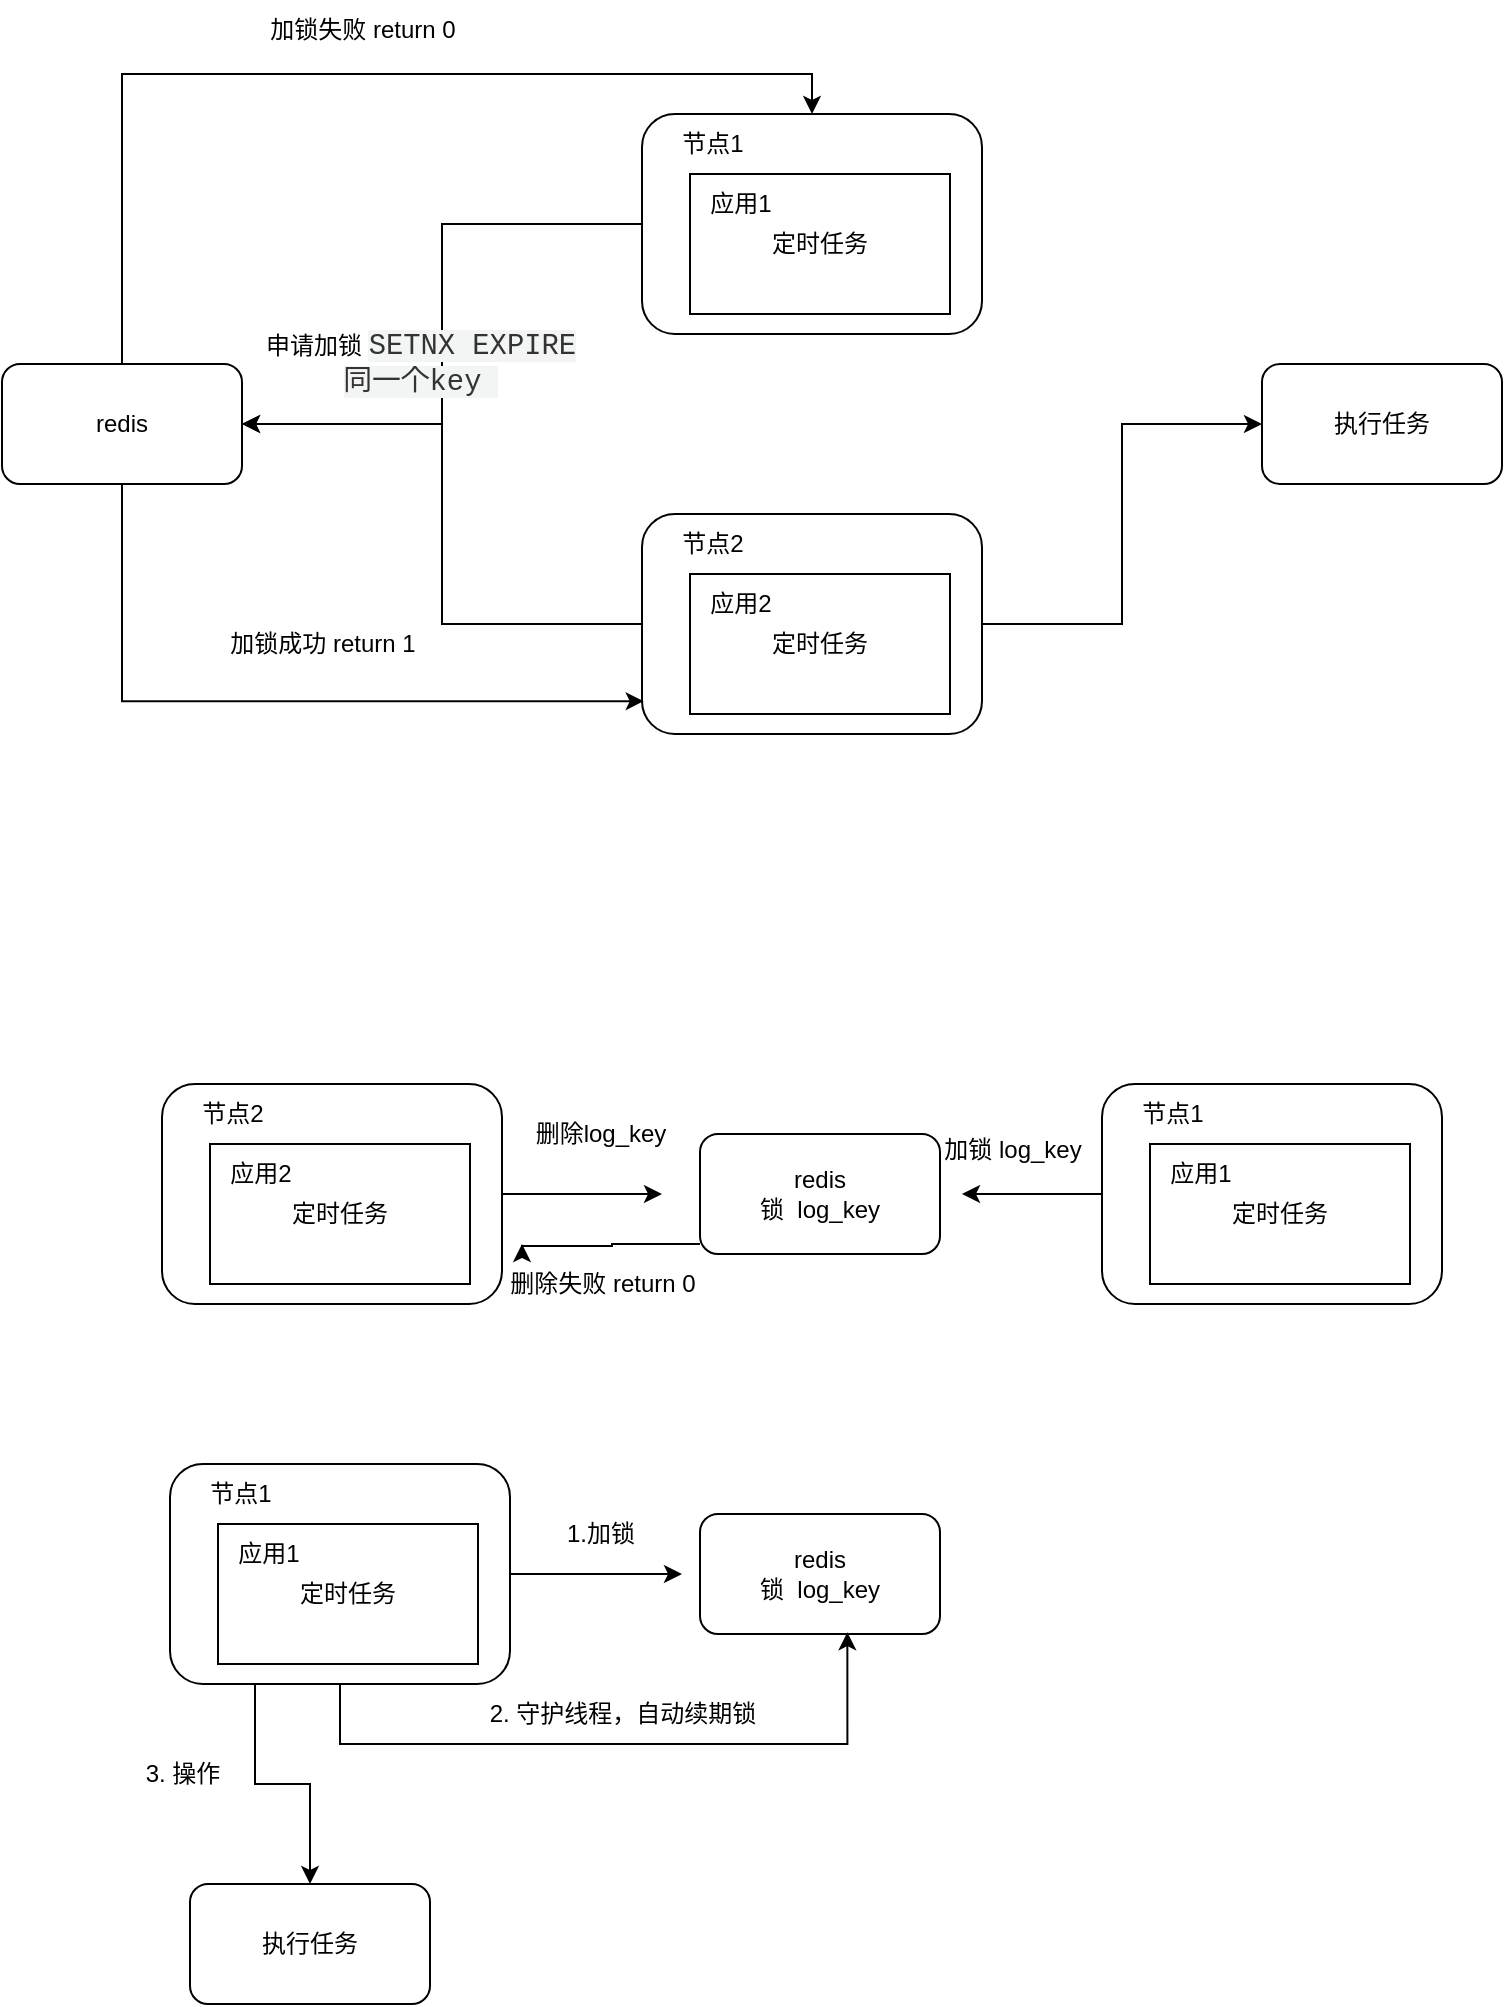 <mxfile version="24.7.8">
  <diagram name="第 1 页" id="EltKTUvm__uaeuwGis5l">
    <mxGraphModel dx="1259" dy="742" grid="1" gridSize="10" guides="1" tooltips="1" connect="1" arrows="1" fold="1" page="1" pageScale="1" pageWidth="827" pageHeight="1169" math="0" shadow="0">
      <root>
        <mxCell id="0" />
        <mxCell id="1" parent="0" />
        <mxCell id="e2IyEqRxlzGrDhG3BaMy-12" style="edgeStyle=orthogonalEdgeStyle;rounded=0;orthogonalLoop=1;jettySize=auto;html=1;entryX=1;entryY=0.5;entryDx=0;entryDy=0;" edge="1" parent="1" source="e2IyEqRxlzGrDhG3BaMy-1" target="e2IyEqRxlzGrDhG3BaMy-10">
          <mxGeometry relative="1" as="geometry" />
        </mxCell>
        <mxCell id="e2IyEqRxlzGrDhG3BaMy-1" value="" style="rounded=1;whiteSpace=wrap;html=1;" vertex="1" parent="1">
          <mxGeometry x="340" y="195" width="170" height="110" as="geometry" />
        </mxCell>
        <mxCell id="e2IyEqRxlzGrDhG3BaMy-2" value="节点1" style="text;html=1;align=center;verticalAlign=middle;resizable=0;points=[];autosize=1;strokeColor=none;fillColor=none;" vertex="1" parent="1">
          <mxGeometry x="350" y="195" width="50" height="30" as="geometry" />
        </mxCell>
        <mxCell id="e2IyEqRxlzGrDhG3BaMy-3" value="定时任务" style="rounded=0;whiteSpace=wrap;html=1;" vertex="1" parent="1">
          <mxGeometry x="364" y="225" width="130" height="70" as="geometry" />
        </mxCell>
        <mxCell id="e2IyEqRxlzGrDhG3BaMy-4" value="应用1" style="text;html=1;align=center;verticalAlign=middle;resizable=0;points=[];autosize=1;strokeColor=none;fillColor=none;" vertex="1" parent="1">
          <mxGeometry x="364" y="225" width="50" height="30" as="geometry" />
        </mxCell>
        <mxCell id="e2IyEqRxlzGrDhG3BaMy-11" style="edgeStyle=orthogonalEdgeStyle;rounded=0;orthogonalLoop=1;jettySize=auto;html=1;entryX=1;entryY=0.5;entryDx=0;entryDy=0;" edge="1" parent="1" source="e2IyEqRxlzGrDhG3BaMy-5" target="e2IyEqRxlzGrDhG3BaMy-10">
          <mxGeometry relative="1" as="geometry" />
        </mxCell>
        <mxCell id="e2IyEqRxlzGrDhG3BaMy-15" style="edgeStyle=orthogonalEdgeStyle;rounded=0;orthogonalLoop=1;jettySize=auto;html=1;entryX=0;entryY=0.5;entryDx=0;entryDy=0;" edge="1" parent="1" source="e2IyEqRxlzGrDhG3BaMy-5" target="e2IyEqRxlzGrDhG3BaMy-14">
          <mxGeometry relative="1" as="geometry" />
        </mxCell>
        <mxCell id="e2IyEqRxlzGrDhG3BaMy-5" value="" style="rounded=1;whiteSpace=wrap;html=1;" vertex="1" parent="1">
          <mxGeometry x="340" y="395" width="170" height="110" as="geometry" />
        </mxCell>
        <mxCell id="e2IyEqRxlzGrDhG3BaMy-6" value="节点2" style="text;html=1;align=center;verticalAlign=middle;resizable=0;points=[];autosize=1;strokeColor=none;fillColor=none;" vertex="1" parent="1">
          <mxGeometry x="350" y="395" width="50" height="30" as="geometry" />
        </mxCell>
        <mxCell id="e2IyEqRxlzGrDhG3BaMy-7" value="定时任务" style="rounded=0;whiteSpace=wrap;html=1;" vertex="1" parent="1">
          <mxGeometry x="364" y="425" width="130" height="70" as="geometry" />
        </mxCell>
        <mxCell id="e2IyEqRxlzGrDhG3BaMy-8" value="应用2" style="text;html=1;align=center;verticalAlign=middle;resizable=0;points=[];autosize=1;strokeColor=none;fillColor=none;" vertex="1" parent="1">
          <mxGeometry x="364" y="425" width="50" height="30" as="geometry" />
        </mxCell>
        <mxCell id="e2IyEqRxlzGrDhG3BaMy-19" style="edgeStyle=orthogonalEdgeStyle;rounded=0;orthogonalLoop=1;jettySize=auto;html=1;entryX=0.5;entryY=0;entryDx=0;entryDy=0;" edge="1" parent="1" source="e2IyEqRxlzGrDhG3BaMy-10" target="e2IyEqRxlzGrDhG3BaMy-1">
          <mxGeometry relative="1" as="geometry">
            <Array as="points">
              <mxPoint x="80" y="175" />
              <mxPoint x="425" y="175" />
            </Array>
          </mxGeometry>
        </mxCell>
        <mxCell id="e2IyEqRxlzGrDhG3BaMy-10" value="redis" style="rounded=1;whiteSpace=wrap;html=1;" vertex="1" parent="1">
          <mxGeometry x="20" y="320" width="120" height="60" as="geometry" />
        </mxCell>
        <mxCell id="e2IyEqRxlzGrDhG3BaMy-13" value="加锁成功 return 1" style="text;html=1;align=center;verticalAlign=middle;resizable=0;points=[];autosize=1;strokeColor=none;fillColor=none;" vertex="1" parent="1">
          <mxGeometry x="120" y="445" width="120" height="30" as="geometry" />
        </mxCell>
        <mxCell id="e2IyEqRxlzGrDhG3BaMy-14" value="执行任务" style="rounded=1;whiteSpace=wrap;html=1;" vertex="1" parent="1">
          <mxGeometry x="650" y="320" width="120" height="60" as="geometry" />
        </mxCell>
        <mxCell id="e2IyEqRxlzGrDhG3BaMy-16" value="申请加锁&amp;nbsp;&lt;span style=&quot;color: rgb(51, 51, 51); font-family: &amp;quot;Lucida Console&amp;quot;, Consolas, Courier, monospace; font-size: 14.4px; orphans: 4; text-align: left; text-wrap: wrap; background-color: rgb(243, 244, 244);&quot;&gt;SETNX&amp;nbsp;&lt;/span&gt;&lt;span style=&quot;color: rgb(51, 51, 51); font-family: &amp;quot;Lucida Console&amp;quot;, Consolas, Courier, monospace; font-size: 14.4px; orphans: 4; text-align: left; text-wrap: wrap; background-color: rgb(243, 244, 244);&quot;&gt;EXPIRE 同一个key&lt;/span&gt;&lt;span style=&quot;color: rgb(51, 51, 51); font-family: &amp;quot;Lucida Console&amp;quot;, Consolas, Courier, monospace; font-size: 14.4px; orphans: 4; text-align: left; text-wrap: wrap; background-color: rgb(243, 244, 244);&quot;&gt;&amp;nbsp;&lt;/span&gt;" style="text;html=1;align=center;verticalAlign=middle;resizable=0;points=[];autosize=1;strokeColor=none;fillColor=none;" vertex="1" parent="1">
          <mxGeometry x="94" y="305" width="270" height="30" as="geometry" />
        </mxCell>
        <mxCell id="e2IyEqRxlzGrDhG3BaMy-17" style="edgeStyle=orthogonalEdgeStyle;rounded=0;orthogonalLoop=1;jettySize=auto;html=1;entryX=0.005;entryY=0.851;entryDx=0;entryDy=0;entryPerimeter=0;" edge="1" parent="1" source="e2IyEqRxlzGrDhG3BaMy-10" target="e2IyEqRxlzGrDhG3BaMy-5">
          <mxGeometry relative="1" as="geometry">
            <Array as="points">
              <mxPoint x="80" y="489" />
            </Array>
          </mxGeometry>
        </mxCell>
        <mxCell id="e2IyEqRxlzGrDhG3BaMy-20" value="加锁失败 return 0" style="text;html=1;align=center;verticalAlign=middle;resizable=0;points=[];autosize=1;strokeColor=none;fillColor=none;" vertex="1" parent="1">
          <mxGeometry x="140" y="138" width="120" height="30" as="geometry" />
        </mxCell>
        <mxCell id="e2IyEqRxlzGrDhG3BaMy-33" style="edgeStyle=orthogonalEdgeStyle;rounded=0;orthogonalLoop=1;jettySize=auto;html=1;" edge="1" parent="1" source="e2IyEqRxlzGrDhG3BaMy-21">
          <mxGeometry relative="1" as="geometry">
            <mxPoint x="350" y="735" as="targetPoint" />
          </mxGeometry>
        </mxCell>
        <mxCell id="e2IyEqRxlzGrDhG3BaMy-21" value="" style="rounded=1;whiteSpace=wrap;html=1;" vertex="1" parent="1">
          <mxGeometry x="100" y="680" width="170" height="110" as="geometry" />
        </mxCell>
        <mxCell id="e2IyEqRxlzGrDhG3BaMy-22" value="节点2" style="text;html=1;align=center;verticalAlign=middle;resizable=0;points=[];autosize=1;strokeColor=none;fillColor=none;" vertex="1" parent="1">
          <mxGeometry x="110" y="680" width="50" height="30" as="geometry" />
        </mxCell>
        <mxCell id="e2IyEqRxlzGrDhG3BaMy-23" value="定时任务" style="rounded=0;whiteSpace=wrap;html=1;" vertex="1" parent="1">
          <mxGeometry x="124" y="710" width="130" height="70" as="geometry" />
        </mxCell>
        <mxCell id="e2IyEqRxlzGrDhG3BaMy-24" value="应用2" style="text;html=1;align=center;verticalAlign=middle;resizable=0;points=[];autosize=1;strokeColor=none;fillColor=none;" vertex="1" parent="1">
          <mxGeometry x="124" y="710" width="50" height="30" as="geometry" />
        </mxCell>
        <mxCell id="e2IyEqRxlzGrDhG3BaMy-36" style="edgeStyle=orthogonalEdgeStyle;rounded=0;orthogonalLoop=1;jettySize=auto;html=1;" edge="1" parent="1" source="e2IyEqRxlzGrDhG3BaMy-25">
          <mxGeometry relative="1" as="geometry">
            <mxPoint x="280" y="760" as="targetPoint" />
            <Array as="points">
              <mxPoint x="325" y="760" />
              <mxPoint x="325" y="761" />
            </Array>
          </mxGeometry>
        </mxCell>
        <mxCell id="e2IyEqRxlzGrDhG3BaMy-25" value="redis&lt;br&gt;锁&amp;nbsp;&lt;span style=&quot;text-wrap: nowrap;&quot;&gt;&amp;nbsp;log_key&lt;/span&gt;" style="rounded=1;whiteSpace=wrap;html=1;" vertex="1" parent="1">
          <mxGeometry x="369" y="705" width="120" height="60" as="geometry" />
        </mxCell>
        <mxCell id="e2IyEqRxlzGrDhG3BaMy-30" style="edgeStyle=orthogonalEdgeStyle;rounded=0;orthogonalLoop=1;jettySize=auto;html=1;" edge="1" parent="1" source="e2IyEqRxlzGrDhG3BaMy-26">
          <mxGeometry relative="1" as="geometry">
            <mxPoint x="500" y="735" as="targetPoint" />
          </mxGeometry>
        </mxCell>
        <mxCell id="e2IyEqRxlzGrDhG3BaMy-26" value="" style="rounded=1;whiteSpace=wrap;html=1;" vertex="1" parent="1">
          <mxGeometry x="570" y="680" width="170" height="110" as="geometry" />
        </mxCell>
        <mxCell id="e2IyEqRxlzGrDhG3BaMy-27" value="节点1" style="text;html=1;align=center;verticalAlign=middle;resizable=0;points=[];autosize=1;strokeColor=none;fillColor=none;" vertex="1" parent="1">
          <mxGeometry x="580" y="680" width="50" height="30" as="geometry" />
        </mxCell>
        <mxCell id="e2IyEqRxlzGrDhG3BaMy-28" value="定时任务" style="rounded=0;whiteSpace=wrap;html=1;" vertex="1" parent="1">
          <mxGeometry x="594" y="710" width="130" height="70" as="geometry" />
        </mxCell>
        <mxCell id="e2IyEqRxlzGrDhG3BaMy-29" value="应用1" style="text;html=1;align=center;verticalAlign=middle;resizable=0;points=[];autosize=1;strokeColor=none;fillColor=none;" vertex="1" parent="1">
          <mxGeometry x="594" y="710" width="50" height="30" as="geometry" />
        </mxCell>
        <mxCell id="e2IyEqRxlzGrDhG3BaMy-31" value="加锁 log_key" style="text;html=1;align=center;verticalAlign=middle;resizable=0;points=[];autosize=1;strokeColor=none;fillColor=none;" vertex="1" parent="1">
          <mxGeometry x="480" y="698" width="90" height="30" as="geometry" />
        </mxCell>
        <mxCell id="e2IyEqRxlzGrDhG3BaMy-34" value="删除log_key" style="text;html=1;align=center;verticalAlign=middle;resizable=0;points=[];autosize=1;strokeColor=none;fillColor=none;" vertex="1" parent="1">
          <mxGeometry x="274" y="690" width="90" height="30" as="geometry" />
        </mxCell>
        <mxCell id="e2IyEqRxlzGrDhG3BaMy-37" value="删除失败 return 0" style="text;html=1;align=center;verticalAlign=middle;resizable=0;points=[];autosize=1;strokeColor=none;fillColor=none;" vertex="1" parent="1">
          <mxGeometry x="260" y="765" width="120" height="30" as="geometry" />
        </mxCell>
        <mxCell id="e2IyEqRxlzGrDhG3BaMy-44" style="edgeStyle=orthogonalEdgeStyle;rounded=0;orthogonalLoop=1;jettySize=auto;html=1;" edge="1" parent="1" source="e2IyEqRxlzGrDhG3BaMy-38">
          <mxGeometry relative="1" as="geometry">
            <mxPoint x="360" y="925" as="targetPoint" />
          </mxGeometry>
        </mxCell>
        <mxCell id="e2IyEqRxlzGrDhG3BaMy-49" style="edgeStyle=orthogonalEdgeStyle;rounded=0;orthogonalLoop=1;jettySize=auto;html=1;exitX=0.25;exitY=1;exitDx=0;exitDy=0;entryX=0.5;entryY=0;entryDx=0;entryDy=0;" edge="1" parent="1" source="e2IyEqRxlzGrDhG3BaMy-38" target="e2IyEqRxlzGrDhG3BaMy-48">
          <mxGeometry relative="1" as="geometry" />
        </mxCell>
        <mxCell id="e2IyEqRxlzGrDhG3BaMy-38" value="" style="rounded=1;whiteSpace=wrap;html=1;" vertex="1" parent="1">
          <mxGeometry x="104" y="870" width="170" height="110" as="geometry" />
        </mxCell>
        <mxCell id="e2IyEqRxlzGrDhG3BaMy-39" value="节点1" style="text;html=1;align=center;verticalAlign=middle;resizable=0;points=[];autosize=1;strokeColor=none;fillColor=none;" vertex="1" parent="1">
          <mxGeometry x="114" y="870" width="50" height="30" as="geometry" />
        </mxCell>
        <mxCell id="e2IyEqRxlzGrDhG3BaMy-40" value="定时任务" style="rounded=0;whiteSpace=wrap;html=1;" vertex="1" parent="1">
          <mxGeometry x="128" y="900" width="130" height="70" as="geometry" />
        </mxCell>
        <mxCell id="e2IyEqRxlzGrDhG3BaMy-41" value="应用1" style="text;html=1;align=center;verticalAlign=middle;resizable=0;points=[];autosize=1;strokeColor=none;fillColor=none;" vertex="1" parent="1">
          <mxGeometry x="128" y="900" width="50" height="30" as="geometry" />
        </mxCell>
        <mxCell id="e2IyEqRxlzGrDhG3BaMy-42" value="redis&lt;br&gt;锁&amp;nbsp;&lt;span style=&quot;text-wrap: nowrap;&quot;&gt;&amp;nbsp;log_key&lt;/span&gt;" style="rounded=1;whiteSpace=wrap;html=1;" vertex="1" parent="1">
          <mxGeometry x="369" y="895" width="120" height="60" as="geometry" />
        </mxCell>
        <mxCell id="e2IyEqRxlzGrDhG3BaMy-45" style="edgeStyle=orthogonalEdgeStyle;rounded=0;orthogonalLoop=1;jettySize=auto;html=1;entryX=0.614;entryY=0.985;entryDx=0;entryDy=0;entryPerimeter=0;" edge="1" parent="1" source="e2IyEqRxlzGrDhG3BaMy-38" target="e2IyEqRxlzGrDhG3BaMy-42">
          <mxGeometry relative="1" as="geometry">
            <Array as="points">
              <mxPoint x="189" y="1010" />
              <mxPoint x="443" y="1010" />
            </Array>
          </mxGeometry>
        </mxCell>
        <mxCell id="e2IyEqRxlzGrDhG3BaMy-46" value="2. 守护线程，自动续期锁" style="text;html=1;align=center;verticalAlign=middle;resizable=0;points=[];autosize=1;strokeColor=none;fillColor=none;" vertex="1" parent="1">
          <mxGeometry x="250" y="980" width="160" height="30" as="geometry" />
        </mxCell>
        <mxCell id="e2IyEqRxlzGrDhG3BaMy-47" value="1.加锁" style="text;html=1;align=center;verticalAlign=middle;resizable=0;points=[];autosize=1;strokeColor=none;fillColor=none;" vertex="1" parent="1">
          <mxGeometry x="289" y="890" width="60" height="30" as="geometry" />
        </mxCell>
        <mxCell id="e2IyEqRxlzGrDhG3BaMy-48" value="执行任务" style="rounded=1;whiteSpace=wrap;html=1;" vertex="1" parent="1">
          <mxGeometry x="114" y="1080" width="120" height="60" as="geometry" />
        </mxCell>
        <mxCell id="e2IyEqRxlzGrDhG3BaMy-50" value="3. 操作" style="text;html=1;align=center;verticalAlign=middle;resizable=0;points=[];autosize=1;strokeColor=none;fillColor=none;" vertex="1" parent="1">
          <mxGeometry x="80" y="1010" width="60" height="30" as="geometry" />
        </mxCell>
      </root>
    </mxGraphModel>
  </diagram>
</mxfile>
